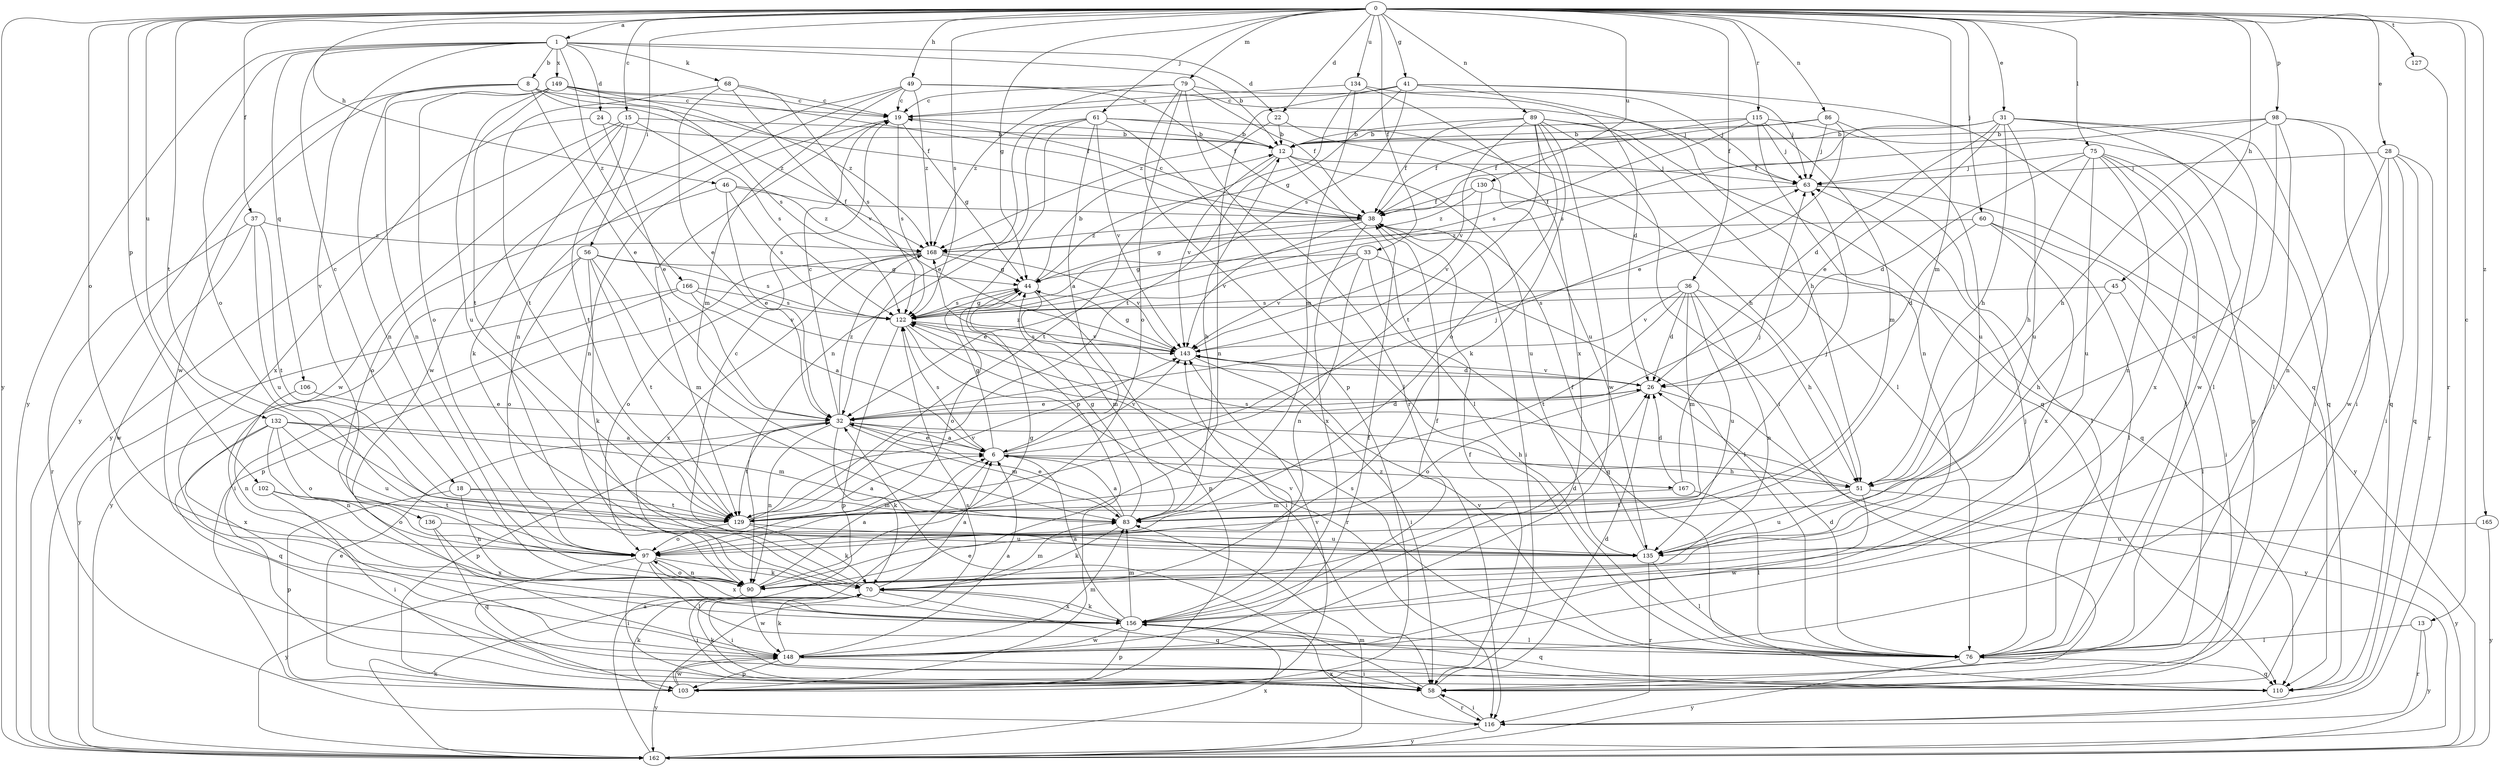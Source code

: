 strict digraph  {
0;
1;
6;
8;
12;
13;
15;
18;
19;
22;
24;
26;
28;
31;
32;
33;
36;
37;
38;
41;
44;
45;
46;
49;
51;
56;
58;
60;
61;
63;
68;
70;
75;
76;
79;
83;
86;
89;
90;
97;
98;
102;
103;
106;
110;
115;
116;
122;
127;
129;
130;
132;
134;
135;
136;
143;
148;
149;
156;
162;
165;
166;
167;
168;
0 -> 1  [label=a];
0 -> 13  [label=c];
0 -> 15  [label=c];
0 -> 22  [label=d];
0 -> 28  [label=e];
0 -> 31  [label=e];
0 -> 33  [label=f];
0 -> 36  [label=f];
0 -> 37  [label=f];
0 -> 41  [label=g];
0 -> 44  [label=g];
0 -> 45  [label=h];
0 -> 46  [label=h];
0 -> 49  [label=h];
0 -> 56  [label=i];
0 -> 60  [label=j];
0 -> 61  [label=j];
0 -> 75  [label=l];
0 -> 79  [label=m];
0 -> 83  [label=m];
0 -> 86  [label=n];
0 -> 89  [label=n];
0 -> 97  [label=o];
0 -> 98  [label=p];
0 -> 102  [label=p];
0 -> 115  [label=r];
0 -> 122  [label=s];
0 -> 127  [label=t];
0 -> 129  [label=t];
0 -> 130  [label=u];
0 -> 132  [label=u];
0 -> 134  [label=u];
0 -> 162  [label=y];
0 -> 165  [label=z];
1 -> 8  [label=b];
1 -> 12  [label=b];
1 -> 18  [label=c];
1 -> 22  [label=d];
1 -> 24  [label=d];
1 -> 68  [label=k];
1 -> 97  [label=o];
1 -> 106  [label=q];
1 -> 136  [label=v];
1 -> 149  [label=x];
1 -> 162  [label=y];
1 -> 166  [label=z];
6 -> 32  [label=e];
6 -> 44  [label=g];
6 -> 51  [label=h];
6 -> 63  [label=j];
6 -> 122  [label=s];
6 -> 143  [label=v];
6 -> 167  [label=z];
8 -> 19  [label=c];
8 -> 32  [label=e];
8 -> 38  [label=f];
8 -> 90  [label=n];
8 -> 148  [label=w];
8 -> 162  [label=y];
8 -> 168  [label=z];
12 -> 63  [label=j];
12 -> 76  [label=l];
12 -> 129  [label=t];
12 -> 135  [label=u];
12 -> 143  [label=v];
13 -> 76  [label=l];
13 -> 116  [label=r];
13 -> 162  [label=y];
15 -> 12  [label=b];
15 -> 70  [label=k];
15 -> 122  [label=s];
15 -> 129  [label=t];
15 -> 148  [label=w];
15 -> 162  [label=y];
18 -> 83  [label=m];
18 -> 90  [label=n];
18 -> 103  [label=p];
18 -> 129  [label=t];
19 -> 12  [label=b];
19 -> 44  [label=g];
19 -> 90  [label=n];
19 -> 122  [label=s];
19 -> 129  [label=t];
22 -> 12  [label=b];
22 -> 90  [label=n];
22 -> 135  [label=u];
24 -> 12  [label=b];
24 -> 32  [label=e];
24 -> 156  [label=x];
26 -> 32  [label=e];
26 -> 97  [label=o];
26 -> 143  [label=v];
26 -> 162  [label=y];
26 -> 168  [label=z];
28 -> 58  [label=i];
28 -> 63  [label=j];
28 -> 90  [label=n];
28 -> 110  [label=q];
28 -> 116  [label=r];
28 -> 148  [label=w];
31 -> 12  [label=b];
31 -> 26  [label=d];
31 -> 32  [label=e];
31 -> 51  [label=h];
31 -> 58  [label=i];
31 -> 76  [label=l];
31 -> 122  [label=s];
31 -> 135  [label=u];
31 -> 148  [label=w];
32 -> 6  [label=a];
32 -> 19  [label=c];
32 -> 26  [label=d];
32 -> 51  [label=h];
32 -> 70  [label=k];
32 -> 83  [label=m];
32 -> 90  [label=n];
32 -> 103  [label=p];
32 -> 129  [label=t];
32 -> 168  [label=z];
33 -> 32  [label=e];
33 -> 44  [label=g];
33 -> 76  [label=l];
33 -> 90  [label=n];
33 -> 110  [label=q];
33 -> 143  [label=v];
36 -> 26  [label=d];
36 -> 51  [label=h];
36 -> 83  [label=m];
36 -> 90  [label=n];
36 -> 122  [label=s];
36 -> 129  [label=t];
36 -> 135  [label=u];
36 -> 143  [label=v];
37 -> 116  [label=r];
37 -> 129  [label=t];
37 -> 135  [label=u];
37 -> 148  [label=w];
37 -> 168  [label=z];
38 -> 19  [label=c];
38 -> 44  [label=g];
38 -> 58  [label=i];
38 -> 143  [label=v];
38 -> 156  [label=x];
38 -> 168  [label=z];
41 -> 19  [label=c];
41 -> 44  [label=g];
41 -> 51  [label=h];
41 -> 63  [label=j];
41 -> 110  [label=q];
41 -> 122  [label=s];
41 -> 168  [label=z];
44 -> 12  [label=b];
44 -> 83  [label=m];
44 -> 97  [label=o];
44 -> 103  [label=p];
44 -> 122  [label=s];
45 -> 51  [label=h];
45 -> 76  [label=l];
45 -> 122  [label=s];
46 -> 32  [label=e];
46 -> 38  [label=f];
46 -> 97  [label=o];
46 -> 122  [label=s];
46 -> 168  [label=z];
49 -> 19  [label=c];
49 -> 38  [label=f];
49 -> 63  [label=j];
49 -> 83  [label=m];
49 -> 90  [label=n];
49 -> 148  [label=w];
49 -> 168  [label=z];
51 -> 122  [label=s];
51 -> 129  [label=t];
51 -> 135  [label=u];
51 -> 148  [label=w];
51 -> 162  [label=y];
56 -> 44  [label=g];
56 -> 70  [label=k];
56 -> 83  [label=m];
56 -> 97  [label=o];
56 -> 122  [label=s];
56 -> 129  [label=t];
56 -> 162  [label=y];
58 -> 26  [label=d];
58 -> 32  [label=e];
58 -> 70  [label=k];
58 -> 116  [label=r];
60 -> 26  [label=d];
60 -> 58  [label=i];
60 -> 76  [label=l];
60 -> 156  [label=x];
60 -> 168  [label=z];
61 -> 6  [label=a];
61 -> 12  [label=b];
61 -> 32  [label=e];
61 -> 51  [label=h];
61 -> 76  [label=l];
61 -> 90  [label=n];
61 -> 103  [label=p];
61 -> 143  [label=v];
63 -> 38  [label=f];
63 -> 76  [label=l];
63 -> 162  [label=y];
68 -> 19  [label=c];
68 -> 32  [label=e];
68 -> 122  [label=s];
68 -> 129  [label=t];
68 -> 143  [label=v];
70 -> 6  [label=a];
70 -> 19  [label=c];
70 -> 26  [label=d];
70 -> 58  [label=i];
70 -> 83  [label=m];
70 -> 110  [label=q];
70 -> 156  [label=x];
75 -> 26  [label=d];
75 -> 51  [label=h];
75 -> 63  [label=j];
75 -> 76  [label=l];
75 -> 90  [label=n];
75 -> 103  [label=p];
75 -> 135  [label=u];
75 -> 156  [label=x];
76 -> 26  [label=d];
76 -> 63  [label=j];
76 -> 110  [label=q];
76 -> 122  [label=s];
76 -> 143  [label=v];
76 -> 162  [label=y];
79 -> 19  [label=c];
79 -> 38  [label=f];
79 -> 63  [label=j];
79 -> 97  [label=o];
79 -> 103  [label=p];
79 -> 116  [label=r];
79 -> 168  [label=z];
83 -> 6  [label=a];
83 -> 12  [label=b];
83 -> 32  [label=e];
83 -> 44  [label=g];
83 -> 70  [label=k];
86 -> 12  [label=b];
86 -> 32  [label=e];
86 -> 38  [label=f];
86 -> 63  [label=j];
86 -> 135  [label=u];
89 -> 12  [label=b];
89 -> 38  [label=f];
89 -> 58  [label=i];
89 -> 70  [label=k];
89 -> 76  [label=l];
89 -> 97  [label=o];
89 -> 110  [label=q];
89 -> 129  [label=t];
89 -> 143  [label=v];
89 -> 148  [label=w];
90 -> 6  [label=a];
90 -> 44  [label=g];
90 -> 58  [label=i];
90 -> 97  [label=o];
90 -> 148  [label=w];
97 -> 58  [label=i];
97 -> 70  [label=k];
97 -> 76  [label=l];
97 -> 90  [label=n];
97 -> 156  [label=x];
97 -> 162  [label=y];
98 -> 12  [label=b];
98 -> 38  [label=f];
98 -> 51  [label=h];
98 -> 58  [label=i];
98 -> 76  [label=l];
98 -> 97  [label=o];
98 -> 110  [label=q];
102 -> 58  [label=i];
102 -> 97  [label=o];
102 -> 129  [label=t];
103 -> 32  [label=e];
103 -> 38  [label=f];
103 -> 70  [label=k];
103 -> 122  [label=s];
103 -> 143  [label=v];
103 -> 148  [label=w];
106 -> 32  [label=e];
106 -> 90  [label=n];
115 -> 12  [label=b];
115 -> 38  [label=f];
115 -> 63  [label=j];
115 -> 83  [label=m];
115 -> 90  [label=n];
115 -> 110  [label=q];
115 -> 122  [label=s];
116 -> 58  [label=i];
116 -> 156  [label=x];
116 -> 162  [label=y];
122 -> 44  [label=g];
122 -> 58  [label=i];
122 -> 103  [label=p];
122 -> 116  [label=r];
122 -> 143  [label=v];
127 -> 116  [label=r];
129 -> 6  [label=a];
129 -> 63  [label=j];
129 -> 70  [label=k];
129 -> 97  [label=o];
129 -> 135  [label=u];
129 -> 143  [label=v];
130 -> 38  [label=f];
130 -> 110  [label=q];
130 -> 143  [label=v];
130 -> 168  [label=z];
132 -> 6  [label=a];
132 -> 83  [label=m];
132 -> 90  [label=n];
132 -> 97  [label=o];
132 -> 110  [label=q];
132 -> 135  [label=u];
132 -> 156  [label=x];
134 -> 19  [label=c];
134 -> 26  [label=d];
134 -> 83  [label=m];
134 -> 129  [label=t];
134 -> 156  [label=x];
135 -> 38  [label=f];
135 -> 76  [label=l];
135 -> 116  [label=r];
136 -> 110  [label=q];
136 -> 135  [label=u];
136 -> 156  [label=x];
143 -> 26  [label=d];
143 -> 44  [label=g];
143 -> 58  [label=i];
143 -> 122  [label=s];
148 -> 6  [label=a];
148 -> 38  [label=f];
148 -> 58  [label=i];
148 -> 70  [label=k];
148 -> 83  [label=m];
148 -> 103  [label=p];
148 -> 162  [label=y];
149 -> 19  [label=c];
149 -> 38  [label=f];
149 -> 90  [label=n];
149 -> 97  [label=o];
149 -> 122  [label=s];
149 -> 129  [label=t];
149 -> 135  [label=u];
149 -> 168  [label=z];
156 -> 6  [label=a];
156 -> 38  [label=f];
156 -> 70  [label=k];
156 -> 76  [label=l];
156 -> 83  [label=m];
156 -> 103  [label=p];
156 -> 110  [label=q];
156 -> 143  [label=v];
156 -> 148  [label=w];
162 -> 6  [label=a];
162 -> 70  [label=k];
162 -> 83  [label=m];
162 -> 156  [label=x];
165 -> 135  [label=u];
165 -> 162  [label=y];
166 -> 6  [label=a];
166 -> 58  [label=i];
166 -> 122  [label=s];
166 -> 143  [label=v];
166 -> 162  [label=y];
167 -> 26  [label=d];
167 -> 63  [label=j];
167 -> 76  [label=l];
167 -> 83  [label=m];
168 -> 44  [label=g];
168 -> 97  [label=o];
168 -> 103  [label=p];
168 -> 143  [label=v];
168 -> 156  [label=x];
}
